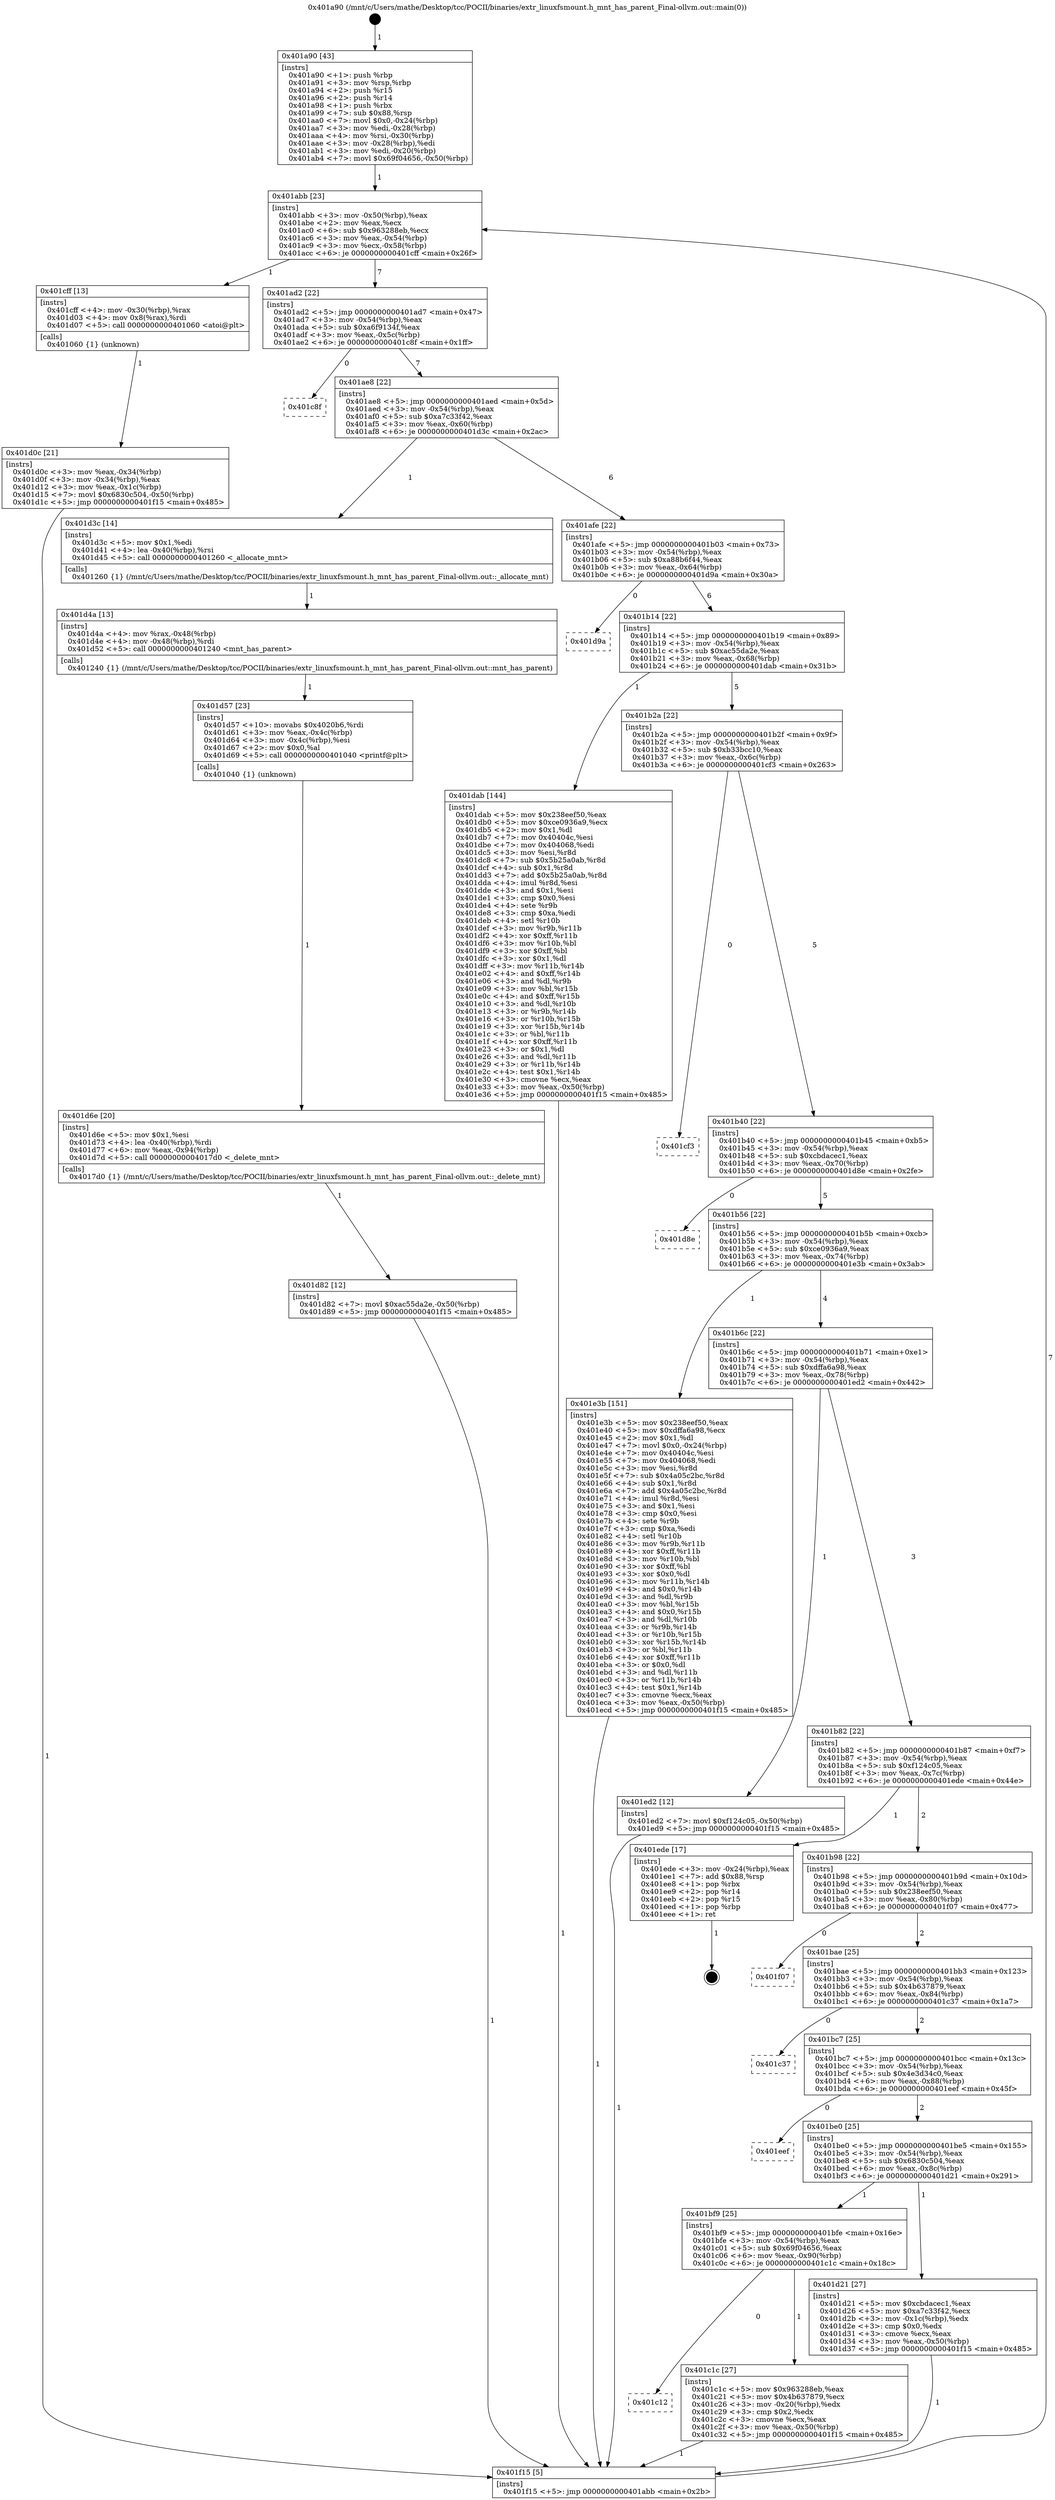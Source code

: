 digraph "0x401a90" {
  label = "0x401a90 (/mnt/c/Users/mathe/Desktop/tcc/POCII/binaries/extr_linuxfsmount.h_mnt_has_parent_Final-ollvm.out::main(0))"
  labelloc = "t"
  node[shape=record]

  Entry [label="",width=0.3,height=0.3,shape=circle,fillcolor=black,style=filled]
  "0x401abb" [label="{
     0x401abb [23]\l
     | [instrs]\l
     &nbsp;&nbsp;0x401abb \<+3\>: mov -0x50(%rbp),%eax\l
     &nbsp;&nbsp;0x401abe \<+2\>: mov %eax,%ecx\l
     &nbsp;&nbsp;0x401ac0 \<+6\>: sub $0x963288eb,%ecx\l
     &nbsp;&nbsp;0x401ac6 \<+3\>: mov %eax,-0x54(%rbp)\l
     &nbsp;&nbsp;0x401ac9 \<+3\>: mov %ecx,-0x58(%rbp)\l
     &nbsp;&nbsp;0x401acc \<+6\>: je 0000000000401cff \<main+0x26f\>\l
  }"]
  "0x401cff" [label="{
     0x401cff [13]\l
     | [instrs]\l
     &nbsp;&nbsp;0x401cff \<+4\>: mov -0x30(%rbp),%rax\l
     &nbsp;&nbsp;0x401d03 \<+4\>: mov 0x8(%rax),%rdi\l
     &nbsp;&nbsp;0x401d07 \<+5\>: call 0000000000401060 \<atoi@plt\>\l
     | [calls]\l
     &nbsp;&nbsp;0x401060 \{1\} (unknown)\l
  }"]
  "0x401ad2" [label="{
     0x401ad2 [22]\l
     | [instrs]\l
     &nbsp;&nbsp;0x401ad2 \<+5\>: jmp 0000000000401ad7 \<main+0x47\>\l
     &nbsp;&nbsp;0x401ad7 \<+3\>: mov -0x54(%rbp),%eax\l
     &nbsp;&nbsp;0x401ada \<+5\>: sub $0xa6f9134f,%eax\l
     &nbsp;&nbsp;0x401adf \<+3\>: mov %eax,-0x5c(%rbp)\l
     &nbsp;&nbsp;0x401ae2 \<+6\>: je 0000000000401c8f \<main+0x1ff\>\l
  }"]
  Exit [label="",width=0.3,height=0.3,shape=circle,fillcolor=black,style=filled,peripheries=2]
  "0x401c8f" [label="{
     0x401c8f\l
  }", style=dashed]
  "0x401ae8" [label="{
     0x401ae8 [22]\l
     | [instrs]\l
     &nbsp;&nbsp;0x401ae8 \<+5\>: jmp 0000000000401aed \<main+0x5d\>\l
     &nbsp;&nbsp;0x401aed \<+3\>: mov -0x54(%rbp),%eax\l
     &nbsp;&nbsp;0x401af0 \<+5\>: sub $0xa7c33f42,%eax\l
     &nbsp;&nbsp;0x401af5 \<+3\>: mov %eax,-0x60(%rbp)\l
     &nbsp;&nbsp;0x401af8 \<+6\>: je 0000000000401d3c \<main+0x2ac\>\l
  }"]
  "0x401d82" [label="{
     0x401d82 [12]\l
     | [instrs]\l
     &nbsp;&nbsp;0x401d82 \<+7\>: movl $0xac55da2e,-0x50(%rbp)\l
     &nbsp;&nbsp;0x401d89 \<+5\>: jmp 0000000000401f15 \<main+0x485\>\l
  }"]
  "0x401d3c" [label="{
     0x401d3c [14]\l
     | [instrs]\l
     &nbsp;&nbsp;0x401d3c \<+5\>: mov $0x1,%edi\l
     &nbsp;&nbsp;0x401d41 \<+4\>: lea -0x40(%rbp),%rsi\l
     &nbsp;&nbsp;0x401d45 \<+5\>: call 0000000000401260 \<_allocate_mnt\>\l
     | [calls]\l
     &nbsp;&nbsp;0x401260 \{1\} (/mnt/c/Users/mathe/Desktop/tcc/POCII/binaries/extr_linuxfsmount.h_mnt_has_parent_Final-ollvm.out::_allocate_mnt)\l
  }"]
  "0x401afe" [label="{
     0x401afe [22]\l
     | [instrs]\l
     &nbsp;&nbsp;0x401afe \<+5\>: jmp 0000000000401b03 \<main+0x73\>\l
     &nbsp;&nbsp;0x401b03 \<+3\>: mov -0x54(%rbp),%eax\l
     &nbsp;&nbsp;0x401b06 \<+5\>: sub $0xa88b6f44,%eax\l
     &nbsp;&nbsp;0x401b0b \<+3\>: mov %eax,-0x64(%rbp)\l
     &nbsp;&nbsp;0x401b0e \<+6\>: je 0000000000401d9a \<main+0x30a\>\l
  }"]
  "0x401d6e" [label="{
     0x401d6e [20]\l
     | [instrs]\l
     &nbsp;&nbsp;0x401d6e \<+5\>: mov $0x1,%esi\l
     &nbsp;&nbsp;0x401d73 \<+4\>: lea -0x40(%rbp),%rdi\l
     &nbsp;&nbsp;0x401d77 \<+6\>: mov %eax,-0x94(%rbp)\l
     &nbsp;&nbsp;0x401d7d \<+5\>: call 00000000004017d0 \<_delete_mnt\>\l
     | [calls]\l
     &nbsp;&nbsp;0x4017d0 \{1\} (/mnt/c/Users/mathe/Desktop/tcc/POCII/binaries/extr_linuxfsmount.h_mnt_has_parent_Final-ollvm.out::_delete_mnt)\l
  }"]
  "0x401d9a" [label="{
     0x401d9a\l
  }", style=dashed]
  "0x401b14" [label="{
     0x401b14 [22]\l
     | [instrs]\l
     &nbsp;&nbsp;0x401b14 \<+5\>: jmp 0000000000401b19 \<main+0x89\>\l
     &nbsp;&nbsp;0x401b19 \<+3\>: mov -0x54(%rbp),%eax\l
     &nbsp;&nbsp;0x401b1c \<+5\>: sub $0xac55da2e,%eax\l
     &nbsp;&nbsp;0x401b21 \<+3\>: mov %eax,-0x68(%rbp)\l
     &nbsp;&nbsp;0x401b24 \<+6\>: je 0000000000401dab \<main+0x31b\>\l
  }"]
  "0x401d57" [label="{
     0x401d57 [23]\l
     | [instrs]\l
     &nbsp;&nbsp;0x401d57 \<+10\>: movabs $0x4020b6,%rdi\l
     &nbsp;&nbsp;0x401d61 \<+3\>: mov %eax,-0x4c(%rbp)\l
     &nbsp;&nbsp;0x401d64 \<+3\>: mov -0x4c(%rbp),%esi\l
     &nbsp;&nbsp;0x401d67 \<+2\>: mov $0x0,%al\l
     &nbsp;&nbsp;0x401d69 \<+5\>: call 0000000000401040 \<printf@plt\>\l
     | [calls]\l
     &nbsp;&nbsp;0x401040 \{1\} (unknown)\l
  }"]
  "0x401dab" [label="{
     0x401dab [144]\l
     | [instrs]\l
     &nbsp;&nbsp;0x401dab \<+5\>: mov $0x238eef50,%eax\l
     &nbsp;&nbsp;0x401db0 \<+5\>: mov $0xce0936a9,%ecx\l
     &nbsp;&nbsp;0x401db5 \<+2\>: mov $0x1,%dl\l
     &nbsp;&nbsp;0x401db7 \<+7\>: mov 0x40404c,%esi\l
     &nbsp;&nbsp;0x401dbe \<+7\>: mov 0x404068,%edi\l
     &nbsp;&nbsp;0x401dc5 \<+3\>: mov %esi,%r8d\l
     &nbsp;&nbsp;0x401dc8 \<+7\>: sub $0x5b25a0ab,%r8d\l
     &nbsp;&nbsp;0x401dcf \<+4\>: sub $0x1,%r8d\l
     &nbsp;&nbsp;0x401dd3 \<+7\>: add $0x5b25a0ab,%r8d\l
     &nbsp;&nbsp;0x401dda \<+4\>: imul %r8d,%esi\l
     &nbsp;&nbsp;0x401dde \<+3\>: and $0x1,%esi\l
     &nbsp;&nbsp;0x401de1 \<+3\>: cmp $0x0,%esi\l
     &nbsp;&nbsp;0x401de4 \<+4\>: sete %r9b\l
     &nbsp;&nbsp;0x401de8 \<+3\>: cmp $0xa,%edi\l
     &nbsp;&nbsp;0x401deb \<+4\>: setl %r10b\l
     &nbsp;&nbsp;0x401def \<+3\>: mov %r9b,%r11b\l
     &nbsp;&nbsp;0x401df2 \<+4\>: xor $0xff,%r11b\l
     &nbsp;&nbsp;0x401df6 \<+3\>: mov %r10b,%bl\l
     &nbsp;&nbsp;0x401df9 \<+3\>: xor $0xff,%bl\l
     &nbsp;&nbsp;0x401dfc \<+3\>: xor $0x1,%dl\l
     &nbsp;&nbsp;0x401dff \<+3\>: mov %r11b,%r14b\l
     &nbsp;&nbsp;0x401e02 \<+4\>: and $0xff,%r14b\l
     &nbsp;&nbsp;0x401e06 \<+3\>: and %dl,%r9b\l
     &nbsp;&nbsp;0x401e09 \<+3\>: mov %bl,%r15b\l
     &nbsp;&nbsp;0x401e0c \<+4\>: and $0xff,%r15b\l
     &nbsp;&nbsp;0x401e10 \<+3\>: and %dl,%r10b\l
     &nbsp;&nbsp;0x401e13 \<+3\>: or %r9b,%r14b\l
     &nbsp;&nbsp;0x401e16 \<+3\>: or %r10b,%r15b\l
     &nbsp;&nbsp;0x401e19 \<+3\>: xor %r15b,%r14b\l
     &nbsp;&nbsp;0x401e1c \<+3\>: or %bl,%r11b\l
     &nbsp;&nbsp;0x401e1f \<+4\>: xor $0xff,%r11b\l
     &nbsp;&nbsp;0x401e23 \<+3\>: or $0x1,%dl\l
     &nbsp;&nbsp;0x401e26 \<+3\>: and %dl,%r11b\l
     &nbsp;&nbsp;0x401e29 \<+3\>: or %r11b,%r14b\l
     &nbsp;&nbsp;0x401e2c \<+4\>: test $0x1,%r14b\l
     &nbsp;&nbsp;0x401e30 \<+3\>: cmovne %ecx,%eax\l
     &nbsp;&nbsp;0x401e33 \<+3\>: mov %eax,-0x50(%rbp)\l
     &nbsp;&nbsp;0x401e36 \<+5\>: jmp 0000000000401f15 \<main+0x485\>\l
  }"]
  "0x401b2a" [label="{
     0x401b2a [22]\l
     | [instrs]\l
     &nbsp;&nbsp;0x401b2a \<+5\>: jmp 0000000000401b2f \<main+0x9f\>\l
     &nbsp;&nbsp;0x401b2f \<+3\>: mov -0x54(%rbp),%eax\l
     &nbsp;&nbsp;0x401b32 \<+5\>: sub $0xb33bcc10,%eax\l
     &nbsp;&nbsp;0x401b37 \<+3\>: mov %eax,-0x6c(%rbp)\l
     &nbsp;&nbsp;0x401b3a \<+6\>: je 0000000000401cf3 \<main+0x263\>\l
  }"]
  "0x401d4a" [label="{
     0x401d4a [13]\l
     | [instrs]\l
     &nbsp;&nbsp;0x401d4a \<+4\>: mov %rax,-0x48(%rbp)\l
     &nbsp;&nbsp;0x401d4e \<+4\>: mov -0x48(%rbp),%rdi\l
     &nbsp;&nbsp;0x401d52 \<+5\>: call 0000000000401240 \<mnt_has_parent\>\l
     | [calls]\l
     &nbsp;&nbsp;0x401240 \{1\} (/mnt/c/Users/mathe/Desktop/tcc/POCII/binaries/extr_linuxfsmount.h_mnt_has_parent_Final-ollvm.out::mnt_has_parent)\l
  }"]
  "0x401cf3" [label="{
     0x401cf3\l
  }", style=dashed]
  "0x401b40" [label="{
     0x401b40 [22]\l
     | [instrs]\l
     &nbsp;&nbsp;0x401b40 \<+5\>: jmp 0000000000401b45 \<main+0xb5\>\l
     &nbsp;&nbsp;0x401b45 \<+3\>: mov -0x54(%rbp),%eax\l
     &nbsp;&nbsp;0x401b48 \<+5\>: sub $0xcbdacec1,%eax\l
     &nbsp;&nbsp;0x401b4d \<+3\>: mov %eax,-0x70(%rbp)\l
     &nbsp;&nbsp;0x401b50 \<+6\>: je 0000000000401d8e \<main+0x2fe\>\l
  }"]
  "0x401d0c" [label="{
     0x401d0c [21]\l
     | [instrs]\l
     &nbsp;&nbsp;0x401d0c \<+3\>: mov %eax,-0x34(%rbp)\l
     &nbsp;&nbsp;0x401d0f \<+3\>: mov -0x34(%rbp),%eax\l
     &nbsp;&nbsp;0x401d12 \<+3\>: mov %eax,-0x1c(%rbp)\l
     &nbsp;&nbsp;0x401d15 \<+7\>: movl $0x6830c504,-0x50(%rbp)\l
     &nbsp;&nbsp;0x401d1c \<+5\>: jmp 0000000000401f15 \<main+0x485\>\l
  }"]
  "0x401d8e" [label="{
     0x401d8e\l
  }", style=dashed]
  "0x401b56" [label="{
     0x401b56 [22]\l
     | [instrs]\l
     &nbsp;&nbsp;0x401b56 \<+5\>: jmp 0000000000401b5b \<main+0xcb\>\l
     &nbsp;&nbsp;0x401b5b \<+3\>: mov -0x54(%rbp),%eax\l
     &nbsp;&nbsp;0x401b5e \<+5\>: sub $0xce0936a9,%eax\l
     &nbsp;&nbsp;0x401b63 \<+3\>: mov %eax,-0x74(%rbp)\l
     &nbsp;&nbsp;0x401b66 \<+6\>: je 0000000000401e3b \<main+0x3ab\>\l
  }"]
  "0x401a90" [label="{
     0x401a90 [43]\l
     | [instrs]\l
     &nbsp;&nbsp;0x401a90 \<+1\>: push %rbp\l
     &nbsp;&nbsp;0x401a91 \<+3\>: mov %rsp,%rbp\l
     &nbsp;&nbsp;0x401a94 \<+2\>: push %r15\l
     &nbsp;&nbsp;0x401a96 \<+2\>: push %r14\l
     &nbsp;&nbsp;0x401a98 \<+1\>: push %rbx\l
     &nbsp;&nbsp;0x401a99 \<+7\>: sub $0x88,%rsp\l
     &nbsp;&nbsp;0x401aa0 \<+7\>: movl $0x0,-0x24(%rbp)\l
     &nbsp;&nbsp;0x401aa7 \<+3\>: mov %edi,-0x28(%rbp)\l
     &nbsp;&nbsp;0x401aaa \<+4\>: mov %rsi,-0x30(%rbp)\l
     &nbsp;&nbsp;0x401aae \<+3\>: mov -0x28(%rbp),%edi\l
     &nbsp;&nbsp;0x401ab1 \<+3\>: mov %edi,-0x20(%rbp)\l
     &nbsp;&nbsp;0x401ab4 \<+7\>: movl $0x69f04656,-0x50(%rbp)\l
  }"]
  "0x401e3b" [label="{
     0x401e3b [151]\l
     | [instrs]\l
     &nbsp;&nbsp;0x401e3b \<+5\>: mov $0x238eef50,%eax\l
     &nbsp;&nbsp;0x401e40 \<+5\>: mov $0xdffa6a98,%ecx\l
     &nbsp;&nbsp;0x401e45 \<+2\>: mov $0x1,%dl\l
     &nbsp;&nbsp;0x401e47 \<+7\>: movl $0x0,-0x24(%rbp)\l
     &nbsp;&nbsp;0x401e4e \<+7\>: mov 0x40404c,%esi\l
     &nbsp;&nbsp;0x401e55 \<+7\>: mov 0x404068,%edi\l
     &nbsp;&nbsp;0x401e5c \<+3\>: mov %esi,%r8d\l
     &nbsp;&nbsp;0x401e5f \<+7\>: sub $0x4a05c2bc,%r8d\l
     &nbsp;&nbsp;0x401e66 \<+4\>: sub $0x1,%r8d\l
     &nbsp;&nbsp;0x401e6a \<+7\>: add $0x4a05c2bc,%r8d\l
     &nbsp;&nbsp;0x401e71 \<+4\>: imul %r8d,%esi\l
     &nbsp;&nbsp;0x401e75 \<+3\>: and $0x1,%esi\l
     &nbsp;&nbsp;0x401e78 \<+3\>: cmp $0x0,%esi\l
     &nbsp;&nbsp;0x401e7b \<+4\>: sete %r9b\l
     &nbsp;&nbsp;0x401e7f \<+3\>: cmp $0xa,%edi\l
     &nbsp;&nbsp;0x401e82 \<+4\>: setl %r10b\l
     &nbsp;&nbsp;0x401e86 \<+3\>: mov %r9b,%r11b\l
     &nbsp;&nbsp;0x401e89 \<+4\>: xor $0xff,%r11b\l
     &nbsp;&nbsp;0x401e8d \<+3\>: mov %r10b,%bl\l
     &nbsp;&nbsp;0x401e90 \<+3\>: xor $0xff,%bl\l
     &nbsp;&nbsp;0x401e93 \<+3\>: xor $0x0,%dl\l
     &nbsp;&nbsp;0x401e96 \<+3\>: mov %r11b,%r14b\l
     &nbsp;&nbsp;0x401e99 \<+4\>: and $0x0,%r14b\l
     &nbsp;&nbsp;0x401e9d \<+3\>: and %dl,%r9b\l
     &nbsp;&nbsp;0x401ea0 \<+3\>: mov %bl,%r15b\l
     &nbsp;&nbsp;0x401ea3 \<+4\>: and $0x0,%r15b\l
     &nbsp;&nbsp;0x401ea7 \<+3\>: and %dl,%r10b\l
     &nbsp;&nbsp;0x401eaa \<+3\>: or %r9b,%r14b\l
     &nbsp;&nbsp;0x401ead \<+3\>: or %r10b,%r15b\l
     &nbsp;&nbsp;0x401eb0 \<+3\>: xor %r15b,%r14b\l
     &nbsp;&nbsp;0x401eb3 \<+3\>: or %bl,%r11b\l
     &nbsp;&nbsp;0x401eb6 \<+4\>: xor $0xff,%r11b\l
     &nbsp;&nbsp;0x401eba \<+3\>: or $0x0,%dl\l
     &nbsp;&nbsp;0x401ebd \<+3\>: and %dl,%r11b\l
     &nbsp;&nbsp;0x401ec0 \<+3\>: or %r11b,%r14b\l
     &nbsp;&nbsp;0x401ec3 \<+4\>: test $0x1,%r14b\l
     &nbsp;&nbsp;0x401ec7 \<+3\>: cmovne %ecx,%eax\l
     &nbsp;&nbsp;0x401eca \<+3\>: mov %eax,-0x50(%rbp)\l
     &nbsp;&nbsp;0x401ecd \<+5\>: jmp 0000000000401f15 \<main+0x485\>\l
  }"]
  "0x401b6c" [label="{
     0x401b6c [22]\l
     | [instrs]\l
     &nbsp;&nbsp;0x401b6c \<+5\>: jmp 0000000000401b71 \<main+0xe1\>\l
     &nbsp;&nbsp;0x401b71 \<+3\>: mov -0x54(%rbp),%eax\l
     &nbsp;&nbsp;0x401b74 \<+5\>: sub $0xdffa6a98,%eax\l
     &nbsp;&nbsp;0x401b79 \<+3\>: mov %eax,-0x78(%rbp)\l
     &nbsp;&nbsp;0x401b7c \<+6\>: je 0000000000401ed2 \<main+0x442\>\l
  }"]
  "0x401f15" [label="{
     0x401f15 [5]\l
     | [instrs]\l
     &nbsp;&nbsp;0x401f15 \<+5\>: jmp 0000000000401abb \<main+0x2b\>\l
  }"]
  "0x401ed2" [label="{
     0x401ed2 [12]\l
     | [instrs]\l
     &nbsp;&nbsp;0x401ed2 \<+7\>: movl $0xf124c05,-0x50(%rbp)\l
     &nbsp;&nbsp;0x401ed9 \<+5\>: jmp 0000000000401f15 \<main+0x485\>\l
  }"]
  "0x401b82" [label="{
     0x401b82 [22]\l
     | [instrs]\l
     &nbsp;&nbsp;0x401b82 \<+5\>: jmp 0000000000401b87 \<main+0xf7\>\l
     &nbsp;&nbsp;0x401b87 \<+3\>: mov -0x54(%rbp),%eax\l
     &nbsp;&nbsp;0x401b8a \<+5\>: sub $0xf124c05,%eax\l
     &nbsp;&nbsp;0x401b8f \<+3\>: mov %eax,-0x7c(%rbp)\l
     &nbsp;&nbsp;0x401b92 \<+6\>: je 0000000000401ede \<main+0x44e\>\l
  }"]
  "0x401c12" [label="{
     0x401c12\l
  }", style=dashed]
  "0x401ede" [label="{
     0x401ede [17]\l
     | [instrs]\l
     &nbsp;&nbsp;0x401ede \<+3\>: mov -0x24(%rbp),%eax\l
     &nbsp;&nbsp;0x401ee1 \<+7\>: add $0x88,%rsp\l
     &nbsp;&nbsp;0x401ee8 \<+1\>: pop %rbx\l
     &nbsp;&nbsp;0x401ee9 \<+2\>: pop %r14\l
     &nbsp;&nbsp;0x401eeb \<+2\>: pop %r15\l
     &nbsp;&nbsp;0x401eed \<+1\>: pop %rbp\l
     &nbsp;&nbsp;0x401eee \<+1\>: ret\l
  }"]
  "0x401b98" [label="{
     0x401b98 [22]\l
     | [instrs]\l
     &nbsp;&nbsp;0x401b98 \<+5\>: jmp 0000000000401b9d \<main+0x10d\>\l
     &nbsp;&nbsp;0x401b9d \<+3\>: mov -0x54(%rbp),%eax\l
     &nbsp;&nbsp;0x401ba0 \<+5\>: sub $0x238eef50,%eax\l
     &nbsp;&nbsp;0x401ba5 \<+3\>: mov %eax,-0x80(%rbp)\l
     &nbsp;&nbsp;0x401ba8 \<+6\>: je 0000000000401f07 \<main+0x477\>\l
  }"]
  "0x401c1c" [label="{
     0x401c1c [27]\l
     | [instrs]\l
     &nbsp;&nbsp;0x401c1c \<+5\>: mov $0x963288eb,%eax\l
     &nbsp;&nbsp;0x401c21 \<+5\>: mov $0x4b637879,%ecx\l
     &nbsp;&nbsp;0x401c26 \<+3\>: mov -0x20(%rbp),%edx\l
     &nbsp;&nbsp;0x401c29 \<+3\>: cmp $0x2,%edx\l
     &nbsp;&nbsp;0x401c2c \<+3\>: cmovne %ecx,%eax\l
     &nbsp;&nbsp;0x401c2f \<+3\>: mov %eax,-0x50(%rbp)\l
     &nbsp;&nbsp;0x401c32 \<+5\>: jmp 0000000000401f15 \<main+0x485\>\l
  }"]
  "0x401f07" [label="{
     0x401f07\l
  }", style=dashed]
  "0x401bae" [label="{
     0x401bae [25]\l
     | [instrs]\l
     &nbsp;&nbsp;0x401bae \<+5\>: jmp 0000000000401bb3 \<main+0x123\>\l
     &nbsp;&nbsp;0x401bb3 \<+3\>: mov -0x54(%rbp),%eax\l
     &nbsp;&nbsp;0x401bb6 \<+5\>: sub $0x4b637879,%eax\l
     &nbsp;&nbsp;0x401bbb \<+6\>: mov %eax,-0x84(%rbp)\l
     &nbsp;&nbsp;0x401bc1 \<+6\>: je 0000000000401c37 \<main+0x1a7\>\l
  }"]
  "0x401bf9" [label="{
     0x401bf9 [25]\l
     | [instrs]\l
     &nbsp;&nbsp;0x401bf9 \<+5\>: jmp 0000000000401bfe \<main+0x16e\>\l
     &nbsp;&nbsp;0x401bfe \<+3\>: mov -0x54(%rbp),%eax\l
     &nbsp;&nbsp;0x401c01 \<+5\>: sub $0x69f04656,%eax\l
     &nbsp;&nbsp;0x401c06 \<+6\>: mov %eax,-0x90(%rbp)\l
     &nbsp;&nbsp;0x401c0c \<+6\>: je 0000000000401c1c \<main+0x18c\>\l
  }"]
  "0x401c37" [label="{
     0x401c37\l
  }", style=dashed]
  "0x401bc7" [label="{
     0x401bc7 [25]\l
     | [instrs]\l
     &nbsp;&nbsp;0x401bc7 \<+5\>: jmp 0000000000401bcc \<main+0x13c\>\l
     &nbsp;&nbsp;0x401bcc \<+3\>: mov -0x54(%rbp),%eax\l
     &nbsp;&nbsp;0x401bcf \<+5\>: sub $0x4e3d34c0,%eax\l
     &nbsp;&nbsp;0x401bd4 \<+6\>: mov %eax,-0x88(%rbp)\l
     &nbsp;&nbsp;0x401bda \<+6\>: je 0000000000401eef \<main+0x45f\>\l
  }"]
  "0x401d21" [label="{
     0x401d21 [27]\l
     | [instrs]\l
     &nbsp;&nbsp;0x401d21 \<+5\>: mov $0xcbdacec1,%eax\l
     &nbsp;&nbsp;0x401d26 \<+5\>: mov $0xa7c33f42,%ecx\l
     &nbsp;&nbsp;0x401d2b \<+3\>: mov -0x1c(%rbp),%edx\l
     &nbsp;&nbsp;0x401d2e \<+3\>: cmp $0x0,%edx\l
     &nbsp;&nbsp;0x401d31 \<+3\>: cmove %ecx,%eax\l
     &nbsp;&nbsp;0x401d34 \<+3\>: mov %eax,-0x50(%rbp)\l
     &nbsp;&nbsp;0x401d37 \<+5\>: jmp 0000000000401f15 \<main+0x485\>\l
  }"]
  "0x401eef" [label="{
     0x401eef\l
  }", style=dashed]
  "0x401be0" [label="{
     0x401be0 [25]\l
     | [instrs]\l
     &nbsp;&nbsp;0x401be0 \<+5\>: jmp 0000000000401be5 \<main+0x155\>\l
     &nbsp;&nbsp;0x401be5 \<+3\>: mov -0x54(%rbp),%eax\l
     &nbsp;&nbsp;0x401be8 \<+5\>: sub $0x6830c504,%eax\l
     &nbsp;&nbsp;0x401bed \<+6\>: mov %eax,-0x8c(%rbp)\l
     &nbsp;&nbsp;0x401bf3 \<+6\>: je 0000000000401d21 \<main+0x291\>\l
  }"]
  Entry -> "0x401a90" [label=" 1"]
  "0x401abb" -> "0x401cff" [label=" 1"]
  "0x401abb" -> "0x401ad2" [label=" 7"]
  "0x401ede" -> Exit [label=" 1"]
  "0x401ad2" -> "0x401c8f" [label=" 0"]
  "0x401ad2" -> "0x401ae8" [label=" 7"]
  "0x401ed2" -> "0x401f15" [label=" 1"]
  "0x401ae8" -> "0x401d3c" [label=" 1"]
  "0x401ae8" -> "0x401afe" [label=" 6"]
  "0x401e3b" -> "0x401f15" [label=" 1"]
  "0x401afe" -> "0x401d9a" [label=" 0"]
  "0x401afe" -> "0x401b14" [label=" 6"]
  "0x401dab" -> "0x401f15" [label=" 1"]
  "0x401b14" -> "0x401dab" [label=" 1"]
  "0x401b14" -> "0x401b2a" [label=" 5"]
  "0x401d82" -> "0x401f15" [label=" 1"]
  "0x401b2a" -> "0x401cf3" [label=" 0"]
  "0x401b2a" -> "0x401b40" [label=" 5"]
  "0x401d6e" -> "0x401d82" [label=" 1"]
  "0x401b40" -> "0x401d8e" [label=" 0"]
  "0x401b40" -> "0x401b56" [label=" 5"]
  "0x401d57" -> "0x401d6e" [label=" 1"]
  "0x401b56" -> "0x401e3b" [label=" 1"]
  "0x401b56" -> "0x401b6c" [label=" 4"]
  "0x401d4a" -> "0x401d57" [label=" 1"]
  "0x401b6c" -> "0x401ed2" [label=" 1"]
  "0x401b6c" -> "0x401b82" [label=" 3"]
  "0x401d3c" -> "0x401d4a" [label=" 1"]
  "0x401b82" -> "0x401ede" [label=" 1"]
  "0x401b82" -> "0x401b98" [label=" 2"]
  "0x401d21" -> "0x401f15" [label=" 1"]
  "0x401b98" -> "0x401f07" [label=" 0"]
  "0x401b98" -> "0x401bae" [label=" 2"]
  "0x401d0c" -> "0x401f15" [label=" 1"]
  "0x401bae" -> "0x401c37" [label=" 0"]
  "0x401bae" -> "0x401bc7" [label=" 2"]
  "0x401f15" -> "0x401abb" [label=" 7"]
  "0x401bc7" -> "0x401eef" [label=" 0"]
  "0x401bc7" -> "0x401be0" [label=" 2"]
  "0x401a90" -> "0x401abb" [label=" 1"]
  "0x401be0" -> "0x401d21" [label=" 1"]
  "0x401be0" -> "0x401bf9" [label=" 1"]
  "0x401cff" -> "0x401d0c" [label=" 1"]
  "0x401bf9" -> "0x401c1c" [label=" 1"]
  "0x401bf9" -> "0x401c12" [label=" 0"]
  "0x401c1c" -> "0x401f15" [label=" 1"]
}
